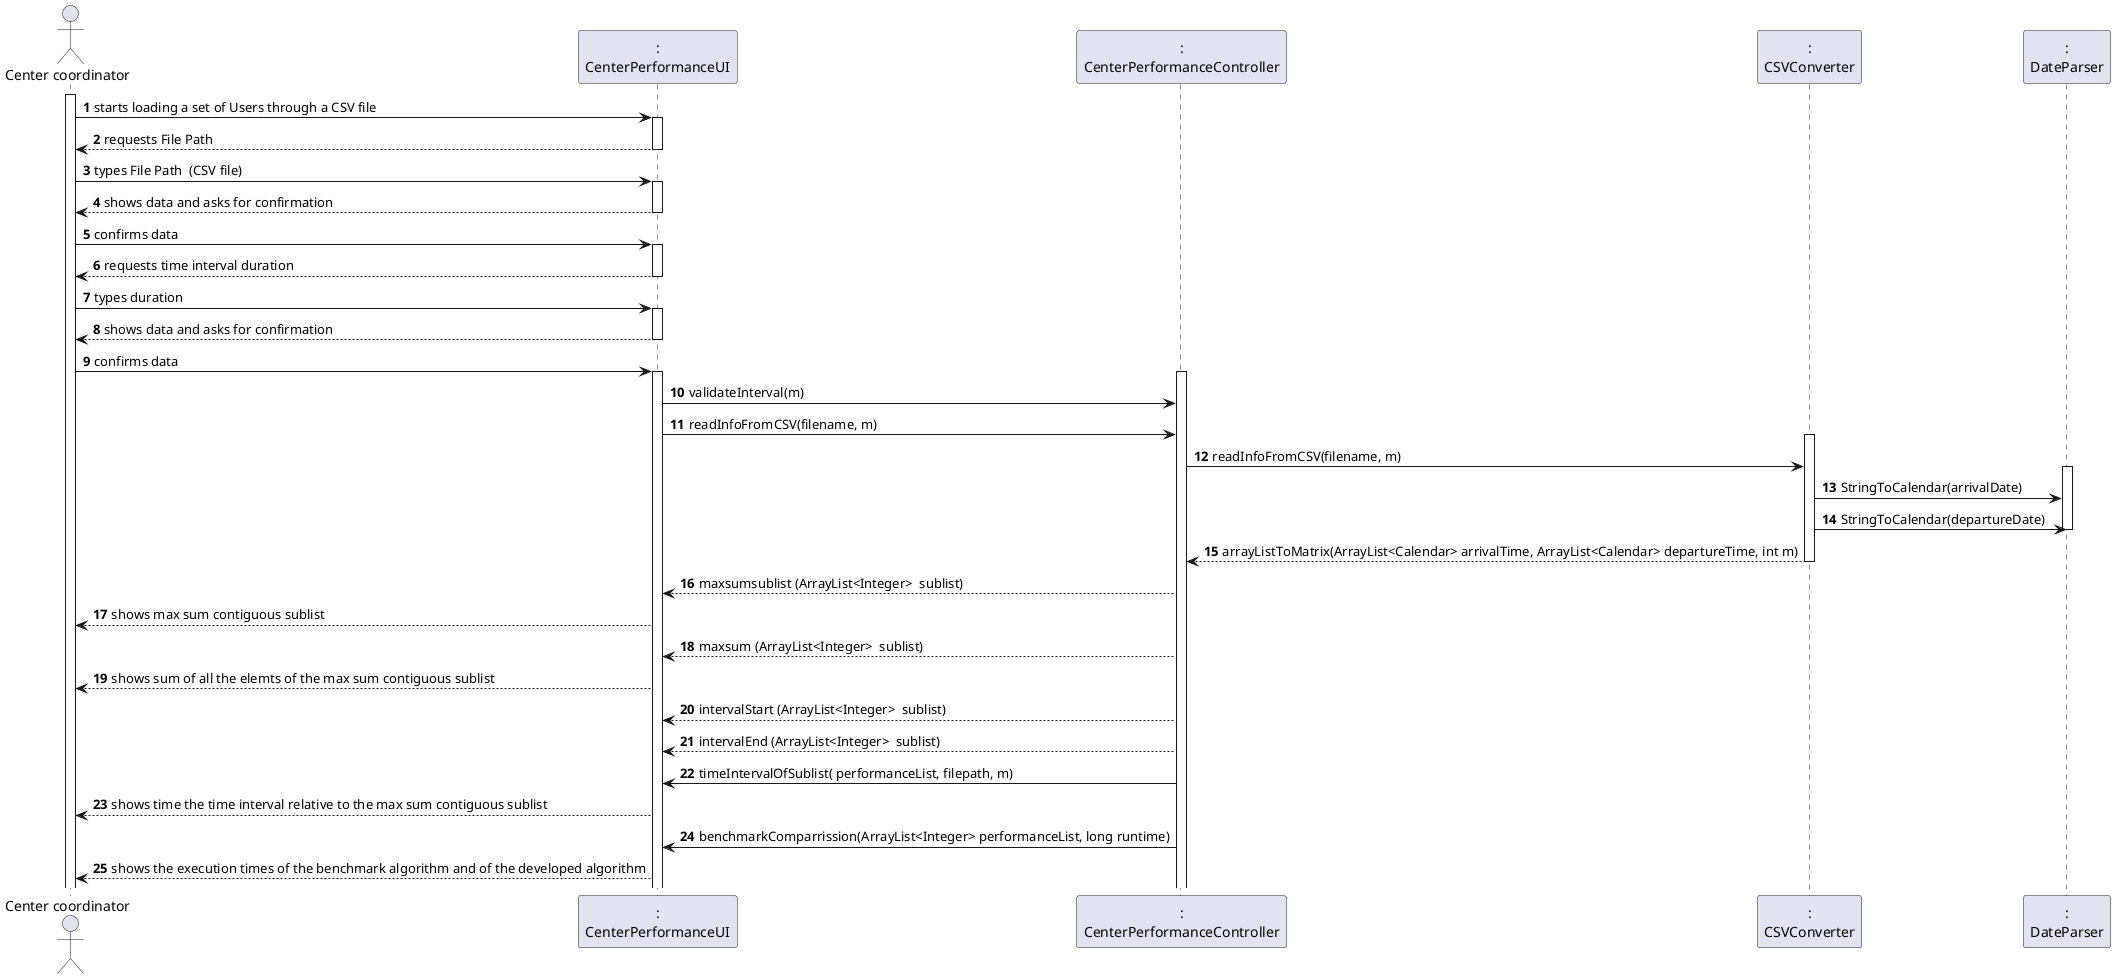 @startuml
'https://plantuml.com/sequence-diagram

autonumber
actor "Center coordinator" as CC

participant ":\nCenterPerformanceUI" as UI
participant ":\nCenterPerformanceController" as CTRL
participant ":\nCSVConverter" as FILE
participant ":\nDateParser" as DATE

activate CC
CC -> UI : starts loading a set of Users through a CSV file
activate UI
UI --> CC : requests File Path
deactivate UI
CC-> UI : types File Path  (CSV file)
activate UI
UI --> CC : shows data and asks for confirmation
deactivate UI
CC -> UI : confirms data
activate UI
UI --> CC: requests time interval duration
deactivate UI
CC -> UI : types duration
activate UI
UI --> CC : shows data and asks for confirmation
deactivate UI
CC -> UI : confirms data

activate UI
activate CTRL
UI -> CTRL : validateInterval(m)
UI -> CTRL : readInfoFromCSV(filename, m)
activate FILE
CTRL -> FILE : readInfoFromCSV(filename, m)
activate  DATE
FILE-> DATE : StringToCalendar(arrivalDate)
FILE-> DATE : StringToCalendar(departureDate)
deactivate DATE
FILE --> CTRL : arrayListToMatrix(ArrayList<Calendar> arrivalTime, ArrayList<Calendar> departureTime, int m)
deactivate FILE
CTRL --> UI : maxsumsublist (ArrayList<Integer>  sublist)
UI --> CC : shows max sum contiguous sublist
CTRL --> UI : maxsum (ArrayList<Integer>  sublist)
UI --> CC : shows sum of all the elemts of the max sum contiguous sublist
CTRL --> UI : intervalStart (ArrayList<Integer>  sublist)
CTRL --> UI : intervalEnd (ArrayList<Integer>  sublist)
CTRL -> UI : timeIntervalOfSublist( performanceList, filepath, m)
UI --> CC : shows time the time interval relative to the max sum contiguous sublist
CTRL -> UI : benchmarkComparrission(ArrayList<Integer> performanceList, long runtime)
UI --> CC : shows the execution times of the benchmark algorithm and of the developed algorithm
@enduml